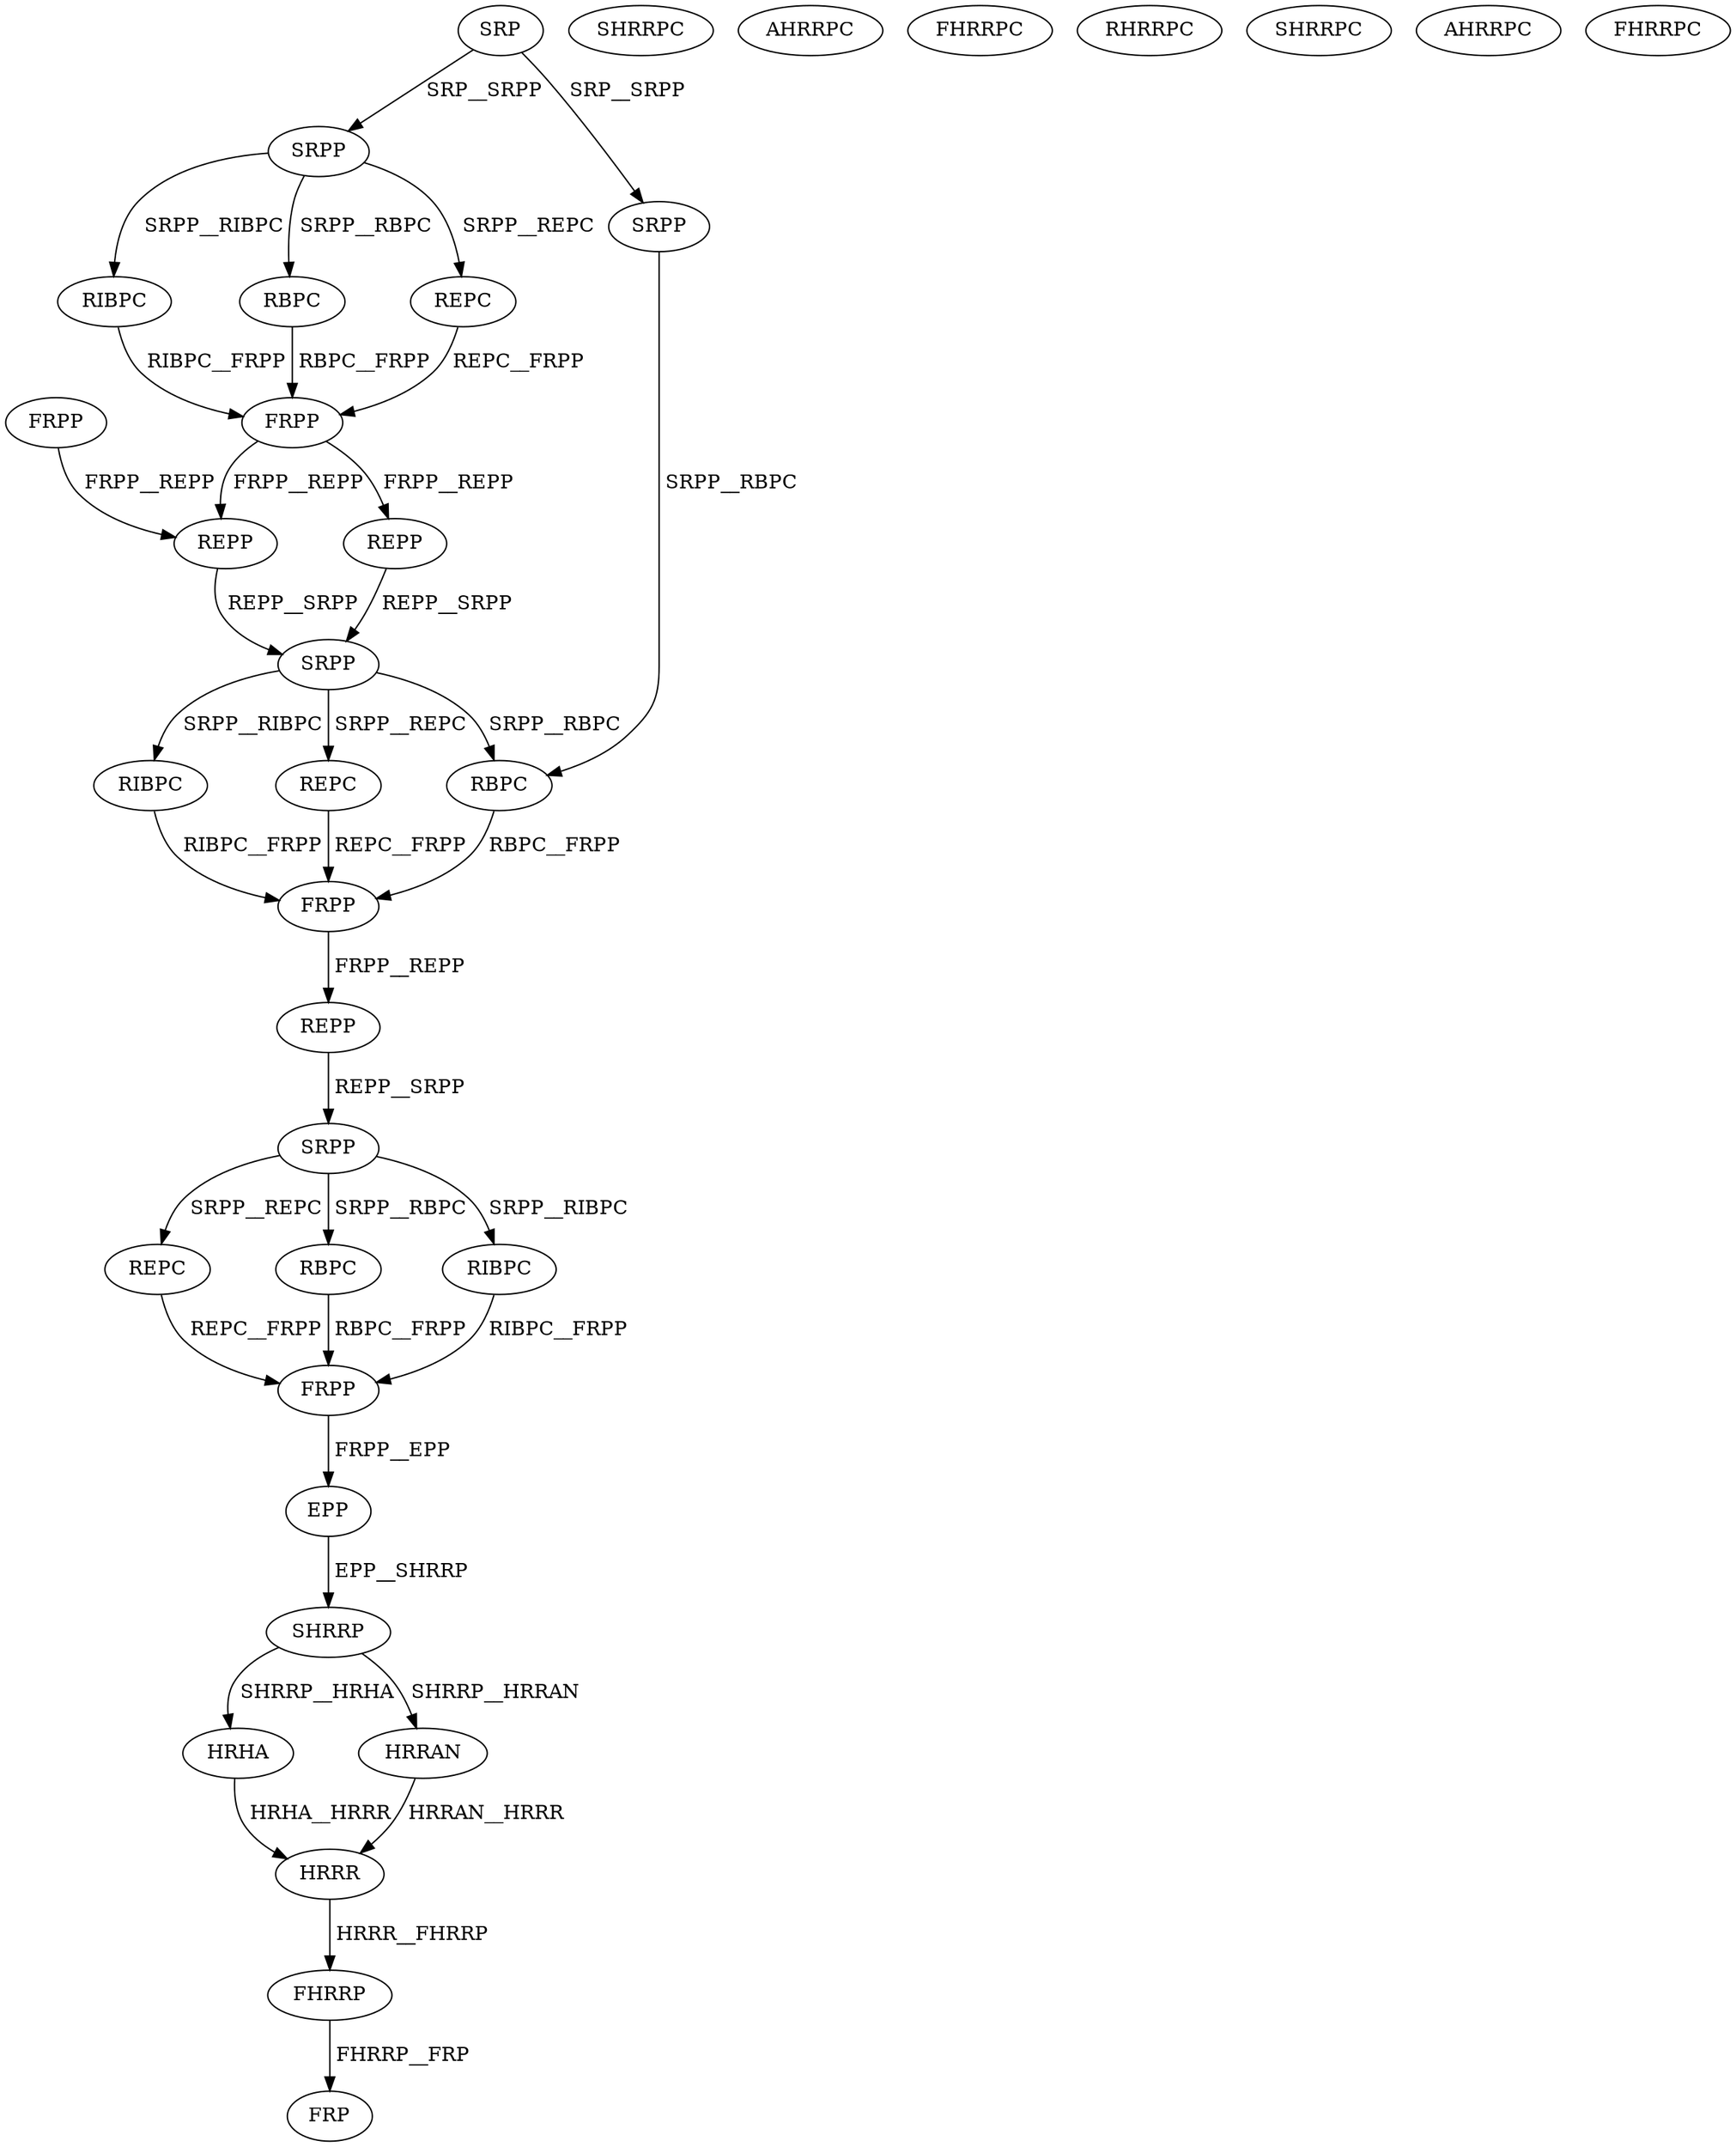 digraph G { 
1 [label="SRP",color=black,fontcolor=black];
2 [label="SRPP",color=black,fontcolor=black];
3 [label="FRPP",color=black,fontcolor=black];
4 [label="RBPC",color=black,fontcolor=black];
5 [label="REPC",color=black,fontcolor=black];
6 [label="RIBPC",color=black,fontcolor=black];
7 [label="FRPP",color=black,fontcolor=black];
8 [label="SRPP",color=black,fontcolor=black];
9 [label="REPP",color=black,fontcolor=black];
10 [label="REPP",color=black,fontcolor=black];
11 [label="SRPP",color=black,fontcolor=black];
12 [label="RBPC",color=black,fontcolor=black];
13 [label="RIBPC",color=black,fontcolor=black];
14 [label="REPC",color=black,fontcolor=black];
15 [label="FRPP",color=black,fontcolor=black];
16 [label="REPP",color=black,fontcolor=black];
17 [label="SRPP",color=black,fontcolor=black];
18 [label="REPC",color=black,fontcolor=black];
19 [label="RBPC",color=black,fontcolor=black];
20 [label="RIBPC",color=black,fontcolor=black];
21 [label="FRPP",color=black,fontcolor=black];
22 [label="EPP",color=black,fontcolor=black];
23 [label="SHRRP",color=black,fontcolor=black];
24 [label="HRHA",color=black,fontcolor=black];
25 [label="SHRRPC",color=black,fontcolor=black];
26 [label="AHRRPC",color=black,fontcolor=black];
27 [label="HRRAN",color=black,fontcolor=black];
28 [label="FHRRPC",color=black,fontcolor=black];
29 [label="RHRRPC",color=black,fontcolor=black];
30 [label="SHRRPC",color=black,fontcolor=black];
31 [label="AHRRPC",color=black,fontcolor=black];
32 [label="FHRRPC",color=black,fontcolor=black];
33 [label="HRRR",color=black,fontcolor=black];
34 [label="FHRRP",color=black,fontcolor=black];
35 [label="FRP",color=black,fontcolor=black];
1->2[label=" SRP__SRPP",color=black,fontcolor=black];
1->8[label=" SRP__SRPP",color=black,fontcolor=black];
2->4[label=" SRPP__RBPC",color=black,fontcolor=black];
2->5[label=" SRPP__REPC",color=black,fontcolor=black];
2->6[label=" SRPP__RIBPC",color=black,fontcolor=black];
3->9[label=" FRPP__REPP",color=black,fontcolor=black];
4->7[label=" RBPC__FRPP",color=black,fontcolor=black];
5->7[label=" REPC__FRPP",color=black,fontcolor=black];
6->7[label=" RIBPC__FRPP",color=black,fontcolor=black];
7->9[label=" FRPP__REPP",color=black,fontcolor=black];
7->10[label=" FRPP__REPP",color=black,fontcolor=black];
8->12[label=" SRPP__RBPC",color=black,fontcolor=black];
9->11[label=" REPP__SRPP",color=black,fontcolor=black];
10->11[label=" REPP__SRPP",color=black,fontcolor=black];
11->12[label=" SRPP__RBPC",color=black,fontcolor=black];
11->13[label=" SRPP__RIBPC",color=black,fontcolor=black];
11->14[label=" SRPP__REPC",color=black,fontcolor=black];
12->15[label=" RBPC__FRPP",color=black,fontcolor=black];
13->15[label=" RIBPC__FRPP",color=black,fontcolor=black];
14->15[label=" REPC__FRPP",color=black,fontcolor=black];
15->16[label=" FRPP__REPP",color=black,fontcolor=black];
16->17[label=" REPP__SRPP",color=black,fontcolor=black];
17->18[label=" SRPP__REPC",color=black,fontcolor=black];
17->19[label=" SRPP__RBPC",color=black,fontcolor=black];
17->20[label=" SRPP__RIBPC",color=black,fontcolor=black];
18->21[label=" REPC__FRPP",color=black,fontcolor=black];
19->21[label=" RBPC__FRPP",color=black,fontcolor=black];
20->21[label=" RIBPC__FRPP",color=black,fontcolor=black];
21->22[label=" FRPP__EPP",color=black,fontcolor=black];
22->23[label=" EPP__SHRRP",color=black,fontcolor=black];
23->24[label=" SHRRP__HRHA",color=black,fontcolor=black];
23->27[label=" SHRRP__HRRAN",color=black,fontcolor=black];
24->33[label=" HRHA__HRRR",color=black,fontcolor=black];
27->33[label=" HRRAN__HRRR",color=black,fontcolor=black];
33->34[label=" HRRR__FHRRP",color=black,fontcolor=black];
34->35[label=" FHRRP__FRP",color=black,fontcolor=black];
}
